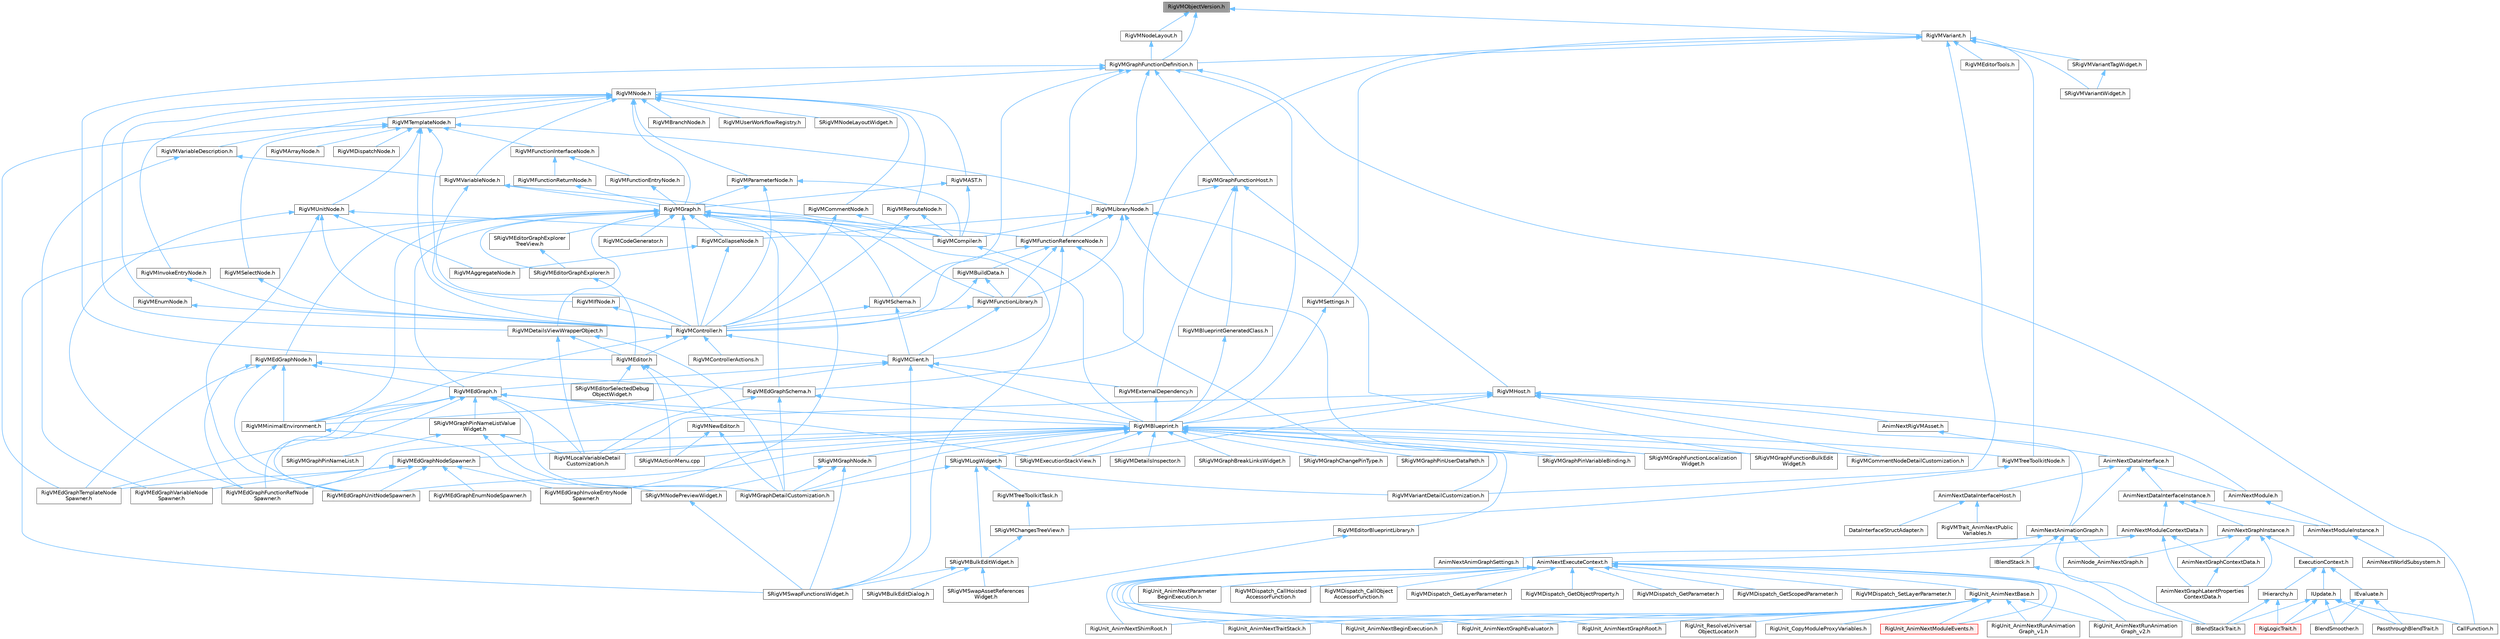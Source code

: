 digraph "RigVMObjectVersion.h"
{
 // INTERACTIVE_SVG=YES
 // LATEX_PDF_SIZE
  bgcolor="transparent";
  edge [fontname=Helvetica,fontsize=10,labelfontname=Helvetica,labelfontsize=10];
  node [fontname=Helvetica,fontsize=10,shape=box,height=0.2,width=0.4];
  Node1 [id="Node000001",label="RigVMObjectVersion.h",height=0.2,width=0.4,color="gray40", fillcolor="grey60", style="filled", fontcolor="black",tooltip=" "];
  Node1 -> Node2 [id="edge1_Node000001_Node000002",dir="back",color="steelblue1",style="solid",tooltip=" "];
  Node2 [id="Node000002",label="RigVMGraphFunctionDefinition.h",height=0.2,width=0.4,color="grey40", fillcolor="white", style="filled",URL="$d1/db1/RigVMGraphFunctionDefinition_8h.html",tooltip=" "];
  Node2 -> Node3 [id="edge2_Node000002_Node000003",dir="back",color="steelblue1",style="solid",tooltip=" "];
  Node3 [id="Node000003",label="CallFunction.h",height=0.2,width=0.4,color="grey40", fillcolor="white", style="filled",URL="$d0/dcd/CallFunction_8h.html",tooltip=" "];
  Node2 -> Node4 [id="edge3_Node000002_Node000004",dir="back",color="steelblue1",style="solid",tooltip=" "];
  Node4 [id="Node000004",label="RigVMBlueprint.h",height=0.2,width=0.4,color="grey40", fillcolor="white", style="filled",URL="$df/d44/RigVMBlueprint_8h.html",tooltip=" "];
  Node4 -> Node5 [id="edge4_Node000004_Node000005",dir="back",color="steelblue1",style="solid",tooltip=" "];
  Node5 [id="Node000005",label="RigVMCommentNodeDetailCustomization.h",height=0.2,width=0.4,color="grey40", fillcolor="white", style="filled",URL="$de/ddb/RigVMCommentNodeDetailCustomization_8h.html",tooltip=" "];
  Node4 -> Node6 [id="edge5_Node000004_Node000006",dir="back",color="steelblue1",style="solid",tooltip=" "];
  Node6 [id="Node000006",label="RigVMEdGraphFunctionRefNode\lSpawner.h",height=0.2,width=0.4,color="grey40", fillcolor="white", style="filled",URL="$d3/d16/RigVMEdGraphFunctionRefNodeSpawner_8h.html",tooltip=" "];
  Node4 -> Node7 [id="edge6_Node000004_Node000007",dir="back",color="steelblue1",style="solid",tooltip=" "];
  Node7 [id="Node000007",label="RigVMEdGraphNodeSpawner.h",height=0.2,width=0.4,color="grey40", fillcolor="white", style="filled",URL="$d4/d8b/RigVMEdGraphNodeSpawner_8h.html",tooltip=" "];
  Node7 -> Node8 [id="edge7_Node000007_Node000008",dir="back",color="steelblue1",style="solid",tooltip=" "];
  Node8 [id="Node000008",label="RigVMEdGraphEnumNodeSpawner.h",height=0.2,width=0.4,color="grey40", fillcolor="white", style="filled",URL="$d3/dfd/RigVMEdGraphEnumNodeSpawner_8h.html",tooltip=" "];
  Node7 -> Node6 [id="edge8_Node000007_Node000006",dir="back",color="steelblue1",style="solid",tooltip=" "];
  Node7 -> Node9 [id="edge9_Node000007_Node000009",dir="back",color="steelblue1",style="solid",tooltip=" "];
  Node9 [id="Node000009",label="RigVMEdGraphInvokeEntryNode\lSpawner.h",height=0.2,width=0.4,color="grey40", fillcolor="white", style="filled",URL="$d9/de6/RigVMEdGraphInvokeEntryNodeSpawner_8h.html",tooltip=" "];
  Node7 -> Node10 [id="edge10_Node000007_Node000010",dir="back",color="steelblue1",style="solid",tooltip=" "];
  Node10 [id="Node000010",label="RigVMEdGraphTemplateNode\lSpawner.h",height=0.2,width=0.4,color="grey40", fillcolor="white", style="filled",URL="$d9/d6c/RigVMEdGraphTemplateNodeSpawner_8h.html",tooltip=" "];
  Node7 -> Node11 [id="edge11_Node000007_Node000011",dir="back",color="steelblue1",style="solid",tooltip=" "];
  Node11 [id="Node000011",label="RigVMEdGraphUnitNodeSpawner.h",height=0.2,width=0.4,color="grey40", fillcolor="white", style="filled",URL="$d3/d6b/RigVMEdGraphUnitNodeSpawner_8h.html",tooltip=" "];
  Node7 -> Node12 [id="edge12_Node000007_Node000012",dir="back",color="steelblue1",style="solid",tooltip=" "];
  Node12 [id="Node000012",label="RigVMEdGraphVariableNode\lSpawner.h",height=0.2,width=0.4,color="grey40", fillcolor="white", style="filled",URL="$d0/d83/RigVMEdGraphVariableNodeSpawner_8h.html",tooltip=" "];
  Node4 -> Node11 [id="edge13_Node000004_Node000011",dir="back",color="steelblue1",style="solid",tooltip=" "];
  Node4 -> Node13 [id="edge14_Node000004_Node000013",dir="back",color="steelblue1",style="solid",tooltip=" "];
  Node13 [id="Node000013",label="RigVMEditorBlueprintLibrary.h",height=0.2,width=0.4,color="grey40", fillcolor="white", style="filled",URL="$d9/d31/RigVMEditorBlueprintLibrary_8h.html",tooltip=" "];
  Node13 -> Node14 [id="edge15_Node000013_Node000014",dir="back",color="steelblue1",style="solid",tooltip=" "];
  Node14 [id="Node000014",label="SRigVMSwapAssetReferences\lWidget.h",height=0.2,width=0.4,color="grey40", fillcolor="white", style="filled",URL="$db/d3f/SRigVMSwapAssetReferencesWidget_8h.html",tooltip=" "];
  Node4 -> Node15 [id="edge16_Node000004_Node000015",dir="back",color="steelblue1",style="solid",tooltip=" "];
  Node15 [id="Node000015",label="RigVMGraphDetailCustomization.h",height=0.2,width=0.4,color="grey40", fillcolor="white", style="filled",URL="$da/d8c/RigVMGraphDetailCustomization_8h.html",tooltip=" "];
  Node4 -> Node16 [id="edge17_Node000004_Node000016",dir="back",color="steelblue1",style="solid",tooltip=" "];
  Node16 [id="Node000016",label="RigVMLocalVariableDetail\lCustomization.h",height=0.2,width=0.4,color="grey40", fillcolor="white", style="filled",URL="$de/de8/RigVMLocalVariableDetailCustomization_8h.html",tooltip=" "];
  Node4 -> Node17 [id="edge18_Node000004_Node000017",dir="back",color="steelblue1",style="solid",tooltip=" "];
  Node17 [id="Node000017",label="RigVMTreeToolkitNode.h",height=0.2,width=0.4,color="grey40", fillcolor="white", style="filled",URL="$dc/d84/RigVMTreeToolkitNode_8h.html",tooltip=" "];
  Node17 -> Node18 [id="edge19_Node000017_Node000018",dir="back",color="steelblue1",style="solid",tooltip=" "];
  Node18 [id="Node000018",label="SRigVMChangesTreeView.h",height=0.2,width=0.4,color="grey40", fillcolor="white", style="filled",URL="$dd/d83/SRigVMChangesTreeView_8h.html",tooltip=" "];
  Node18 -> Node19 [id="edge20_Node000018_Node000019",dir="back",color="steelblue1",style="solid",tooltip=" "];
  Node19 [id="Node000019",label="SRigVMBulkEditWidget.h",height=0.2,width=0.4,color="grey40", fillcolor="white", style="filled",URL="$d7/dab/SRigVMBulkEditWidget_8h.html",tooltip=" "];
  Node19 -> Node20 [id="edge21_Node000019_Node000020",dir="back",color="steelblue1",style="solid",tooltip=" "];
  Node20 [id="Node000020",label="SRigVMBulkEditDialog.h",height=0.2,width=0.4,color="grey40", fillcolor="white", style="filled",URL="$dd/d89/SRigVMBulkEditDialog_8h.html",tooltip=" "];
  Node19 -> Node14 [id="edge22_Node000019_Node000014",dir="back",color="steelblue1",style="solid",tooltip=" "];
  Node19 -> Node21 [id="edge23_Node000019_Node000021",dir="back",color="steelblue1",style="solid",tooltip=" "];
  Node21 [id="Node000021",label="SRigVMSwapFunctionsWidget.h",height=0.2,width=0.4,color="grey40", fillcolor="white", style="filled",URL="$d0/da2/SRigVMSwapFunctionsWidget_8h.html",tooltip=" "];
  Node4 -> Node22 [id="edge24_Node000004_Node000022",dir="back",color="steelblue1",style="solid",tooltip=" "];
  Node22 [id="Node000022",label="RigVMVariantDetailCustomization.h",height=0.2,width=0.4,color="grey40", fillcolor="white", style="filled",URL="$d2/db8/RigVMVariantDetailCustomization_8h.html",tooltip=" "];
  Node4 -> Node23 [id="edge25_Node000004_Node000023",dir="back",color="steelblue1",style="solid",tooltip=" "];
  Node23 [id="Node000023",label="SRigVMActionMenu.cpp",height=0.2,width=0.4,color="grey40", fillcolor="white", style="filled",URL="$dc/d4c/SRigVMActionMenu_8cpp.html",tooltip=" "];
  Node4 -> Node24 [id="edge26_Node000004_Node000024",dir="back",color="steelblue1",style="solid",tooltip=" "];
  Node24 [id="Node000024",label="SRigVMDetailsInspector.h",height=0.2,width=0.4,color="grey40", fillcolor="white", style="filled",URL="$df/dfb/SRigVMDetailsInspector_8h.html",tooltip=" "];
  Node4 -> Node25 [id="edge27_Node000004_Node000025",dir="back",color="steelblue1",style="solid",tooltip=" "];
  Node25 [id="Node000025",label="SRigVMExecutionStackView.h",height=0.2,width=0.4,color="grey40", fillcolor="white", style="filled",URL="$d9/d2b/SRigVMExecutionStackView_8h.html",tooltip=" "];
  Node4 -> Node26 [id="edge28_Node000004_Node000026",dir="back",color="steelblue1",style="solid",tooltip=" "];
  Node26 [id="Node000026",label="SRigVMGraphBreakLinksWidget.h",height=0.2,width=0.4,color="grey40", fillcolor="white", style="filled",URL="$d8/d4a/SRigVMGraphBreakLinksWidget_8h.html",tooltip=" "];
  Node4 -> Node27 [id="edge29_Node000004_Node000027",dir="back",color="steelblue1",style="solid",tooltip=" "];
  Node27 [id="Node000027",label="SRigVMGraphChangePinType.h",height=0.2,width=0.4,color="grey40", fillcolor="white", style="filled",URL="$d4/da7/SRigVMGraphChangePinType_8h.html",tooltip=" "];
  Node4 -> Node28 [id="edge30_Node000004_Node000028",dir="back",color="steelblue1",style="solid",tooltip=" "];
  Node28 [id="Node000028",label="SRigVMGraphFunctionBulkEdit\lWidget.h",height=0.2,width=0.4,color="grey40", fillcolor="white", style="filled",URL="$db/dbf/SRigVMGraphFunctionBulkEditWidget_8h.html",tooltip=" "];
  Node4 -> Node29 [id="edge31_Node000004_Node000029",dir="back",color="steelblue1",style="solid",tooltip=" "];
  Node29 [id="Node000029",label="SRigVMGraphFunctionLocalization\lWidget.h",height=0.2,width=0.4,color="grey40", fillcolor="white", style="filled",URL="$dd/d59/SRigVMGraphFunctionLocalizationWidget_8h.html",tooltip=" "];
  Node4 -> Node30 [id="edge32_Node000004_Node000030",dir="back",color="steelblue1",style="solid",tooltip=" "];
  Node30 [id="Node000030",label="SRigVMGraphNode.h",height=0.2,width=0.4,color="grey40", fillcolor="white", style="filled",URL="$d0/d1e/SRigVMGraphNode_8h.html",tooltip=" "];
  Node30 -> Node15 [id="edge33_Node000030_Node000015",dir="back",color="steelblue1",style="solid",tooltip=" "];
  Node30 -> Node31 [id="edge34_Node000030_Node000031",dir="back",color="steelblue1",style="solid",tooltip=" "];
  Node31 [id="Node000031",label="SRigVMNodePreviewWidget.h",height=0.2,width=0.4,color="grey40", fillcolor="white", style="filled",URL="$d5/d72/SRigVMNodePreviewWidget_8h.html",tooltip=" "];
  Node31 -> Node21 [id="edge35_Node000031_Node000021",dir="back",color="steelblue1",style="solid",tooltip=" "];
  Node30 -> Node21 [id="edge36_Node000030_Node000021",dir="back",color="steelblue1",style="solid",tooltip=" "];
  Node4 -> Node32 [id="edge37_Node000004_Node000032",dir="back",color="steelblue1",style="solid",tooltip=" "];
  Node32 [id="Node000032",label="SRigVMGraphPinUserDataPath.h",height=0.2,width=0.4,color="grey40", fillcolor="white", style="filled",URL="$d5/d31/SRigVMGraphPinUserDataPath_8h.html",tooltip=" "];
  Node4 -> Node33 [id="edge38_Node000004_Node000033",dir="back",color="steelblue1",style="solid",tooltip=" "];
  Node33 [id="Node000033",label="SRigVMGraphPinVariableBinding.h",height=0.2,width=0.4,color="grey40", fillcolor="white", style="filled",URL="$db/dca/SRigVMGraphPinVariableBinding_8h.html",tooltip=" "];
  Node4 -> Node34 [id="edge39_Node000004_Node000034",dir="back",color="steelblue1",style="solid",tooltip=" "];
  Node34 [id="Node000034",label="SRigVMLogWidget.h",height=0.2,width=0.4,color="grey40", fillcolor="white", style="filled",URL="$d9/dab/SRigVMLogWidget_8h.html",tooltip=" "];
  Node34 -> Node15 [id="edge40_Node000034_Node000015",dir="back",color="steelblue1",style="solid",tooltip=" "];
  Node34 -> Node35 [id="edge41_Node000034_Node000035",dir="back",color="steelblue1",style="solid",tooltip=" "];
  Node35 [id="Node000035",label="RigVMTreeToolkitTask.h",height=0.2,width=0.4,color="grey40", fillcolor="white", style="filled",URL="$d1/dd5/RigVMTreeToolkitTask_8h.html",tooltip=" "];
  Node35 -> Node18 [id="edge42_Node000035_Node000018",dir="back",color="steelblue1",style="solid",tooltip=" "];
  Node34 -> Node22 [id="edge43_Node000034_Node000022",dir="back",color="steelblue1",style="solid",tooltip=" "];
  Node34 -> Node19 [id="edge44_Node000034_Node000019",dir="back",color="steelblue1",style="solid",tooltip=" "];
  Node2 -> Node36 [id="edge45_Node000002_Node000036",dir="back",color="steelblue1",style="solid",tooltip=" "];
  Node36 [id="Node000036",label="RigVMEditor.h",height=0.2,width=0.4,color="grey40", fillcolor="white", style="filled",URL="$d3/d13/RigVMEditor_8h.html",tooltip=" "];
  Node36 -> Node37 [id="edge46_Node000036_Node000037",dir="back",color="steelblue1",style="solid",tooltip=" "];
  Node37 [id="Node000037",label="RigVMNewEditor.h",height=0.2,width=0.4,color="grey40", fillcolor="white", style="filled",URL="$df/dd1/RigVMNewEditor_8h.html",tooltip=" "];
  Node37 -> Node15 [id="edge47_Node000037_Node000015",dir="back",color="steelblue1",style="solid",tooltip=" "];
  Node37 -> Node23 [id="edge48_Node000037_Node000023",dir="back",color="steelblue1",style="solid",tooltip=" "];
  Node36 -> Node23 [id="edge49_Node000036_Node000023",dir="back",color="steelblue1",style="solid",tooltip=" "];
  Node36 -> Node38 [id="edge50_Node000036_Node000038",dir="back",color="steelblue1",style="solid",tooltip=" "];
  Node38 [id="Node000038",label="SRigVMEditorSelectedDebug\lObjectWidget.h",height=0.2,width=0.4,color="grey40", fillcolor="white", style="filled",URL="$d9/dcd/SRigVMEditorSelectedDebugObjectWidget_8h.html",tooltip=" "];
  Node2 -> Node39 [id="edge51_Node000002_Node000039",dir="back",color="steelblue1",style="solid",tooltip=" "];
  Node39 [id="Node000039",label="RigVMFunctionReferenceNode.h",height=0.2,width=0.4,color="grey40", fillcolor="white", style="filled",URL="$d8/dae/RigVMFunctionReferenceNode_8h.html",tooltip=" "];
  Node39 -> Node40 [id="edge52_Node000039_Node000040",dir="back",color="steelblue1",style="solid",tooltip=" "];
  Node40 [id="Node000040",label="RigVMBuildData.h",height=0.2,width=0.4,color="grey40", fillcolor="white", style="filled",URL="$df/d5a/RigVMBuildData_8h.html",tooltip=" "];
  Node40 -> Node41 [id="edge53_Node000040_Node000041",dir="back",color="steelblue1",style="solid",tooltip=" "];
  Node41 [id="Node000041",label="RigVMController.h",height=0.2,width=0.4,color="grey40", fillcolor="white", style="filled",URL="$da/d1e/RigVMController_8h.html",tooltip=" "];
  Node41 -> Node42 [id="edge54_Node000041_Node000042",dir="back",color="steelblue1",style="solid",tooltip=" "];
  Node42 [id="Node000042",label="RigVMClient.h",height=0.2,width=0.4,color="grey40", fillcolor="white", style="filled",URL="$db/d93/RigVMClient_8h.html",tooltip=" "];
  Node42 -> Node4 [id="edge55_Node000042_Node000004",dir="back",color="steelblue1",style="solid",tooltip=" "];
  Node42 -> Node43 [id="edge56_Node000042_Node000043",dir="back",color="steelblue1",style="solid",tooltip=" "];
  Node43 [id="Node000043",label="RigVMEdGraph.h",height=0.2,width=0.4,color="grey40", fillcolor="white", style="filled",URL="$d9/d8c/RigVMEdGraph_8h.html",tooltip=" "];
  Node43 -> Node4 [id="edge57_Node000043_Node000004",dir="back",color="steelblue1",style="solid",tooltip=" "];
  Node43 -> Node6 [id="edge58_Node000043_Node000006",dir="back",color="steelblue1",style="solid",tooltip=" "];
  Node43 -> Node10 [id="edge59_Node000043_Node000010",dir="back",color="steelblue1",style="solid",tooltip=" "];
  Node43 -> Node11 [id="edge60_Node000043_Node000011",dir="back",color="steelblue1",style="solid",tooltip=" "];
  Node43 -> Node15 [id="edge61_Node000043_Node000015",dir="back",color="steelblue1",style="solid",tooltip=" "];
  Node43 -> Node16 [id="edge62_Node000043_Node000016",dir="back",color="steelblue1",style="solid",tooltip=" "];
  Node43 -> Node44 [id="edge63_Node000043_Node000044",dir="back",color="steelblue1",style="solid",tooltip=" "];
  Node44 [id="Node000044",label="RigVMMinimalEnvironment.h",height=0.2,width=0.4,color="grey40", fillcolor="white", style="filled",URL="$d4/d4a/RigVMMinimalEnvironment_8h.html",tooltip=" "];
  Node44 -> Node31 [id="edge64_Node000044_Node000031",dir="back",color="steelblue1",style="solid",tooltip=" "];
  Node43 -> Node25 [id="edge65_Node000043_Node000025",dir="back",color="steelblue1",style="solid",tooltip=" "];
  Node43 -> Node45 [id="edge66_Node000043_Node000045",dir="back",color="steelblue1",style="solid",tooltip=" "];
  Node45 [id="Node000045",label="SRigVMGraphPinNameListValue\lWidget.h",height=0.2,width=0.4,color="grey40", fillcolor="white", style="filled",URL="$dc/dac/SRigVMGraphPinNameListValueWidget_8h.html",tooltip=" "];
  Node45 -> Node15 [id="edge67_Node000045_Node000015",dir="back",color="steelblue1",style="solid",tooltip=" "];
  Node45 -> Node16 [id="edge68_Node000045_Node000016",dir="back",color="steelblue1",style="solid",tooltip=" "];
  Node45 -> Node46 [id="edge69_Node000045_Node000046",dir="back",color="steelblue1",style="solid",tooltip=" "];
  Node46 [id="Node000046",label="SRigVMGraphPinNameList.h",height=0.2,width=0.4,color="grey40", fillcolor="white", style="filled",URL="$d7/dfc/SRigVMGraphPinNameList_8h.html",tooltip=" "];
  Node42 -> Node47 [id="edge70_Node000042_Node000047",dir="back",color="steelblue1",style="solid",tooltip=" "];
  Node47 [id="Node000047",label="RigVMExternalDependency.h",height=0.2,width=0.4,color="grey40", fillcolor="white", style="filled",URL="$d2/d83/RigVMExternalDependency_8h.html",tooltip=" "];
  Node47 -> Node4 [id="edge71_Node000047_Node000004",dir="back",color="steelblue1",style="solid",tooltip=" "];
  Node42 -> Node44 [id="edge72_Node000042_Node000044",dir="back",color="steelblue1",style="solid",tooltip=" "];
  Node42 -> Node21 [id="edge73_Node000042_Node000021",dir="back",color="steelblue1",style="solid",tooltip=" "];
  Node41 -> Node48 [id="edge74_Node000041_Node000048",dir="back",color="steelblue1",style="solid",tooltip=" "];
  Node48 [id="Node000048",label="RigVMControllerActions.h",height=0.2,width=0.4,color="grey40", fillcolor="white", style="filled",URL="$d3/dc4/RigVMControllerActions_8h.html",tooltip=" "];
  Node41 -> Node36 [id="edge75_Node000041_Node000036",dir="back",color="steelblue1",style="solid",tooltip=" "];
  Node41 -> Node44 [id="edge76_Node000041_Node000044",dir="back",color="steelblue1",style="solid",tooltip=" "];
  Node40 -> Node49 [id="edge77_Node000040_Node000049",dir="back",color="steelblue1",style="solid",tooltip=" "];
  Node49 [id="Node000049",label="RigVMFunctionLibrary.h",height=0.2,width=0.4,color="grey40", fillcolor="white", style="filled",URL="$da/d39/RigVMFunctionLibrary_8h.html",tooltip=" "];
  Node49 -> Node42 [id="edge78_Node000049_Node000042",dir="back",color="steelblue1",style="solid",tooltip=" "];
  Node49 -> Node41 [id="edge79_Node000049_Node000041",dir="back",color="steelblue1",style="solid",tooltip=" "];
  Node39 -> Node41 [id="edge80_Node000039_Node000041",dir="back",color="steelblue1",style="solid",tooltip=" "];
  Node39 -> Node49 [id="edge81_Node000039_Node000049",dir="back",color="steelblue1",style="solid",tooltip=" "];
  Node39 -> Node33 [id="edge82_Node000039_Node000033",dir="back",color="steelblue1",style="solid",tooltip=" "];
  Node39 -> Node21 [id="edge83_Node000039_Node000021",dir="back",color="steelblue1",style="solid",tooltip=" "];
  Node2 -> Node50 [id="edge84_Node000002_Node000050",dir="back",color="steelblue1",style="solid",tooltip=" "];
  Node50 [id="Node000050",label="RigVMGraphFunctionHost.h",height=0.2,width=0.4,color="grey40", fillcolor="white", style="filled",URL="$d9/dd3/RigVMGraphFunctionHost_8h.html",tooltip=" "];
  Node50 -> Node51 [id="edge85_Node000050_Node000051",dir="back",color="steelblue1",style="solid",tooltip=" "];
  Node51 [id="Node000051",label="RigVMBlueprintGeneratedClass.h",height=0.2,width=0.4,color="grey40", fillcolor="white", style="filled",URL="$d4/dec/RigVMBlueprintGeneratedClass_8h.html",tooltip=" "];
  Node51 -> Node4 [id="edge86_Node000051_Node000004",dir="back",color="steelblue1",style="solid",tooltip=" "];
  Node50 -> Node47 [id="edge87_Node000050_Node000047",dir="back",color="steelblue1",style="solid",tooltip=" "];
  Node50 -> Node52 [id="edge88_Node000050_Node000052",dir="back",color="steelblue1",style="solid",tooltip=" "];
  Node52 [id="Node000052",label="RigVMHost.h",height=0.2,width=0.4,color="grey40", fillcolor="white", style="filled",URL="$d5/d04/RigVMHost_8h.html",tooltip=" "];
  Node52 -> Node53 [id="edge89_Node000052_Node000053",dir="back",color="steelblue1",style="solid",tooltip=" "];
  Node53 [id="Node000053",label="AnimNextAnimationGraph.h",height=0.2,width=0.4,color="grey40", fillcolor="white", style="filled",URL="$d4/dc3/AnimNextAnimationGraph_8h.html",tooltip=" "];
  Node53 -> Node54 [id="edge90_Node000053_Node000054",dir="back",color="steelblue1",style="solid",tooltip=" "];
  Node54 [id="Node000054",label="AnimNextAnimGraphSettings.h",height=0.2,width=0.4,color="grey40", fillcolor="white", style="filled",URL="$d9/da8/AnimNextAnimGraphSettings_8h.html",tooltip=" "];
  Node53 -> Node55 [id="edge91_Node000053_Node000055",dir="back",color="steelblue1",style="solid",tooltip=" "];
  Node55 [id="Node000055",label="AnimNode_AnimNextGraph.h",height=0.2,width=0.4,color="grey40", fillcolor="white", style="filled",URL="$d5/d20/AnimNode__AnimNextGraph_8h.html",tooltip=" "];
  Node53 -> Node56 [id="edge92_Node000053_Node000056",dir="back",color="steelblue1",style="solid",tooltip=" "];
  Node56 [id="Node000056",label="BlendStackTrait.h",height=0.2,width=0.4,color="grey40", fillcolor="white", style="filled",URL="$dd/dc9/BlendStackTrait_8h.html",tooltip=" "];
  Node53 -> Node57 [id="edge93_Node000053_Node000057",dir="back",color="steelblue1",style="solid",tooltip=" "];
  Node57 [id="Node000057",label="IBlendStack.h",height=0.2,width=0.4,color="grey40", fillcolor="white", style="filled",URL="$df/d73/IBlendStack_8h.html",tooltip=" "];
  Node57 -> Node56 [id="edge94_Node000057_Node000056",dir="back",color="steelblue1",style="solid",tooltip=" "];
  Node52 -> Node58 [id="edge95_Node000052_Node000058",dir="back",color="steelblue1",style="solid",tooltip=" "];
  Node58 [id="Node000058",label="AnimNextModule.h",height=0.2,width=0.4,color="grey40", fillcolor="white", style="filled",URL="$d1/dac/AnimNextModule_8h.html",tooltip=" "];
  Node58 -> Node59 [id="edge96_Node000058_Node000059",dir="back",color="steelblue1",style="solid",tooltip=" "];
  Node59 [id="Node000059",label="AnimNextModuleInstance.h",height=0.2,width=0.4,color="grey40", fillcolor="white", style="filled",URL="$d7/dbe/AnimNextModuleInstance_8h.html",tooltip=" "];
  Node59 -> Node60 [id="edge97_Node000059_Node000060",dir="back",color="steelblue1",style="solid",tooltip=" "];
  Node60 [id="Node000060",label="AnimNextWorldSubsystem.h",height=0.2,width=0.4,color="grey40", fillcolor="white", style="filled",URL="$df/d2f/AnimNextWorldSubsystem_8h.html",tooltip=" "];
  Node52 -> Node61 [id="edge98_Node000052_Node000061",dir="back",color="steelblue1",style="solid",tooltip=" "];
  Node61 [id="Node000061",label="AnimNextRigVMAsset.h",height=0.2,width=0.4,color="grey40", fillcolor="white", style="filled",URL="$d8/d0c/AnimNextRigVMAsset_8h.html",tooltip=" "];
  Node61 -> Node62 [id="edge99_Node000061_Node000062",dir="back",color="steelblue1",style="solid",tooltip=" "];
  Node62 [id="Node000062",label="AnimNextDataInterface.h",height=0.2,width=0.4,color="grey40", fillcolor="white", style="filled",URL="$d6/d96/AnimNextDataInterface_8h.html",tooltip=" "];
  Node62 -> Node53 [id="edge100_Node000062_Node000053",dir="back",color="steelblue1",style="solid",tooltip=" "];
  Node62 -> Node63 [id="edge101_Node000062_Node000063",dir="back",color="steelblue1",style="solid",tooltip=" "];
  Node63 [id="Node000063",label="AnimNextDataInterfaceHost.h",height=0.2,width=0.4,color="grey40", fillcolor="white", style="filled",URL="$d8/d6b/AnimNextDataInterfaceHost_8h.html",tooltip=" "];
  Node63 -> Node64 [id="edge102_Node000063_Node000064",dir="back",color="steelblue1",style="solid",tooltip=" "];
  Node64 [id="Node000064",label="DataInterfaceStructAdapter.h",height=0.2,width=0.4,color="grey40", fillcolor="white", style="filled",URL="$d9/ded/DataInterfaceStructAdapter_8h.html",tooltip=" "];
  Node63 -> Node65 [id="edge103_Node000063_Node000065",dir="back",color="steelblue1",style="solid",tooltip=" "];
  Node65 [id="Node000065",label="RigVMTrait_AnimNextPublic\lVariables.h",height=0.2,width=0.4,color="grey40", fillcolor="white", style="filled",URL="$d8/d5a/RigVMTrait__AnimNextPublicVariables_8h.html",tooltip=" "];
  Node62 -> Node66 [id="edge104_Node000062_Node000066",dir="back",color="steelblue1",style="solid",tooltip=" "];
  Node66 [id="Node000066",label="AnimNextDataInterfaceInstance.h",height=0.2,width=0.4,color="grey40", fillcolor="white", style="filled",URL="$d4/dc0/AnimNextDataInterfaceInstance_8h.html",tooltip=" "];
  Node66 -> Node67 [id="edge105_Node000066_Node000067",dir="back",color="steelblue1",style="solid",tooltip=" "];
  Node67 [id="Node000067",label="AnimNextGraphInstance.h",height=0.2,width=0.4,color="grey40", fillcolor="white", style="filled",URL="$df/d5e/AnimNextGraphInstance_8h.html",tooltip=" "];
  Node67 -> Node68 [id="edge106_Node000067_Node000068",dir="back",color="steelblue1",style="solid",tooltip=" "];
  Node68 [id="Node000068",label="AnimNextGraphContextData.h",height=0.2,width=0.4,color="grey40", fillcolor="white", style="filled",URL="$d6/d0a/AnimNextGraphContextData_8h.html",tooltip=" "];
  Node68 -> Node69 [id="edge107_Node000068_Node000069",dir="back",color="steelblue1",style="solid",tooltip=" "];
  Node69 [id="Node000069",label="AnimNextGraphLatentProperties\lContextData.h",height=0.2,width=0.4,color="grey40", fillcolor="white", style="filled",URL="$da/d49/AnimNextGraphLatentPropertiesContextData_8h.html",tooltip=" "];
  Node67 -> Node69 [id="edge108_Node000067_Node000069",dir="back",color="steelblue1",style="solid",tooltip=" "];
  Node67 -> Node55 [id="edge109_Node000067_Node000055",dir="back",color="steelblue1",style="solid",tooltip=" "];
  Node67 -> Node70 [id="edge110_Node000067_Node000070",dir="back",color="steelblue1",style="solid",tooltip=" "];
  Node70 [id="Node000070",label="ExecutionContext.h",height=0.2,width=0.4,color="grey40", fillcolor="white", style="filled",URL="$d2/da1/ExecutionContext_8h.html",tooltip=" "];
  Node70 -> Node71 [id="edge111_Node000070_Node000071",dir="back",color="steelblue1",style="solid",tooltip=" "];
  Node71 [id="Node000071",label="IEvaluate.h",height=0.2,width=0.4,color="grey40", fillcolor="white", style="filled",URL="$d8/d35/IEvaluate_8h.html",tooltip=" "];
  Node71 -> Node72 [id="edge112_Node000071_Node000072",dir="back",color="steelblue1",style="solid",tooltip=" "];
  Node72 [id="Node000072",label="BlendSmoother.h",height=0.2,width=0.4,color="grey40", fillcolor="white", style="filled",URL="$d8/d3e/BlendSmoother_8h.html",tooltip=" "];
  Node71 -> Node73 [id="edge113_Node000071_Node000073",dir="back",color="steelblue1",style="solid",tooltip=" "];
  Node73 [id="Node000073",label="PassthroughBlendTrait.h",height=0.2,width=0.4,color="grey40", fillcolor="white", style="filled",URL="$d7/d0b/PassthroughBlendTrait_8h.html",tooltip=" "];
  Node71 -> Node74 [id="edge114_Node000071_Node000074",dir="back",color="steelblue1",style="solid",tooltip=" "];
  Node74 [id="Node000074",label="RigLogicTrait.h",height=0.2,width=0.4,color="red", fillcolor="#FFF0F0", style="filled",URL="$d7/dfd/RigLogicTrait_8h.html",tooltip=" "];
  Node70 -> Node76 [id="edge115_Node000070_Node000076",dir="back",color="steelblue1",style="solid",tooltip=" "];
  Node76 [id="Node000076",label="IHierarchy.h",height=0.2,width=0.4,color="grey40", fillcolor="white", style="filled",URL="$d6/d76/IHierarchy_8h.html",tooltip=" "];
  Node76 -> Node56 [id="edge116_Node000076_Node000056",dir="back",color="steelblue1",style="solid",tooltip=" "];
  Node76 -> Node74 [id="edge117_Node000076_Node000074",dir="back",color="steelblue1",style="solid",tooltip=" "];
  Node70 -> Node77 [id="edge118_Node000070_Node000077",dir="back",color="steelblue1",style="solid",tooltip=" "];
  Node77 [id="Node000077",label="IUpdate.h",height=0.2,width=0.4,color="grey40", fillcolor="white", style="filled",URL="$d9/d18/IUpdate_8h.html",tooltip=" "];
  Node77 -> Node72 [id="edge119_Node000077_Node000072",dir="back",color="steelblue1",style="solid",tooltip=" "];
  Node77 -> Node56 [id="edge120_Node000077_Node000056",dir="back",color="steelblue1",style="solid",tooltip=" "];
  Node77 -> Node3 [id="edge121_Node000077_Node000003",dir="back",color="steelblue1",style="solid",tooltip=" "];
  Node77 -> Node73 [id="edge122_Node000077_Node000073",dir="back",color="steelblue1",style="solid",tooltip=" "];
  Node77 -> Node74 [id="edge123_Node000077_Node000074",dir="back",color="steelblue1",style="solid",tooltip=" "];
  Node66 -> Node78 [id="edge124_Node000066_Node000078",dir="back",color="steelblue1",style="solid",tooltip=" "];
  Node78 [id="Node000078",label="AnimNextModuleContextData.h",height=0.2,width=0.4,color="grey40", fillcolor="white", style="filled",URL="$d8/d3c/AnimNextModuleContextData_8h.html",tooltip=" "];
  Node78 -> Node79 [id="edge125_Node000078_Node000079",dir="back",color="steelblue1",style="solid",tooltip=" "];
  Node79 [id="Node000079",label="AnimNextExecuteContext.h",height=0.2,width=0.4,color="grey40", fillcolor="white", style="filled",URL="$de/da5/AnimNextExecuteContext_8h.html",tooltip=" "];
  Node79 -> Node80 [id="edge126_Node000079_Node000080",dir="back",color="steelblue1",style="solid",tooltip=" "];
  Node80 [id="Node000080",label="RigUnit_AnimNextBase.h",height=0.2,width=0.4,color="grey40", fillcolor="white", style="filled",URL="$df/d32/RigUnit__AnimNextBase_8h.html",tooltip=" "];
  Node80 -> Node81 [id="edge127_Node000080_Node000081",dir="back",color="steelblue1",style="solid",tooltip=" "];
  Node81 [id="Node000081",label="RigUnit_AnimNextBeginExecution.h",height=0.2,width=0.4,color="grey40", fillcolor="white", style="filled",URL="$df/d5a/RigUnit__AnimNextBeginExecution_8h.html",tooltip=" "];
  Node80 -> Node82 [id="edge128_Node000080_Node000082",dir="back",color="steelblue1",style="solid",tooltip=" "];
  Node82 [id="Node000082",label="RigUnit_AnimNextGraphEvaluator.h",height=0.2,width=0.4,color="grey40", fillcolor="white", style="filled",URL="$db/dea/RigUnit__AnimNextGraphEvaluator_8h.html",tooltip=" "];
  Node80 -> Node83 [id="edge129_Node000080_Node000083",dir="back",color="steelblue1",style="solid",tooltip=" "];
  Node83 [id="Node000083",label="RigUnit_AnimNextGraphRoot.h",height=0.2,width=0.4,color="grey40", fillcolor="white", style="filled",URL="$db/db2/RigUnit__AnimNextGraphRoot_8h.html",tooltip=" "];
  Node80 -> Node84 [id="edge130_Node000080_Node000084",dir="back",color="steelblue1",style="solid",tooltip=" "];
  Node84 [id="Node000084",label="RigUnit_AnimNextModuleEvents.h",height=0.2,width=0.4,color="red", fillcolor="#FFF0F0", style="filled",URL="$db/d6a/RigUnit__AnimNextModuleEvents_8h.html",tooltip=" "];
  Node80 -> Node86 [id="edge131_Node000080_Node000086",dir="back",color="steelblue1",style="solid",tooltip=" "];
  Node86 [id="Node000086",label="RigUnit_AnimNextRunAnimation\lGraph_v1.h",height=0.2,width=0.4,color="grey40", fillcolor="white", style="filled",URL="$d1/df7/RigUnit__AnimNextRunAnimationGraph__v1_8h.html",tooltip=" "];
  Node80 -> Node87 [id="edge132_Node000080_Node000087",dir="back",color="steelblue1",style="solid",tooltip=" "];
  Node87 [id="Node000087",label="RigUnit_AnimNextRunAnimation\lGraph_v2.h",height=0.2,width=0.4,color="grey40", fillcolor="white", style="filled",URL="$d6/d84/RigUnit__AnimNextRunAnimationGraph__v2_8h.html",tooltip=" "];
  Node80 -> Node88 [id="edge133_Node000080_Node000088",dir="back",color="steelblue1",style="solid",tooltip=" "];
  Node88 [id="Node000088",label="RigUnit_AnimNextShimRoot.h",height=0.2,width=0.4,color="grey40", fillcolor="white", style="filled",URL="$de/d67/RigUnit__AnimNextShimRoot_8h.html",tooltip=" "];
  Node80 -> Node89 [id="edge134_Node000080_Node000089",dir="back",color="steelblue1",style="solid",tooltip=" "];
  Node89 [id="Node000089",label="RigUnit_AnimNextTraitStack.h",height=0.2,width=0.4,color="grey40", fillcolor="white", style="filled",URL="$d0/d14/RigUnit__AnimNextTraitStack_8h.html",tooltip=" "];
  Node80 -> Node90 [id="edge135_Node000080_Node000090",dir="back",color="steelblue1",style="solid",tooltip=" "];
  Node90 [id="Node000090",label="RigUnit_CopyModuleProxyVariables.h",height=0.2,width=0.4,color="grey40", fillcolor="white", style="filled",URL="$d8/d2f/RigUnit__CopyModuleProxyVariables_8h.html",tooltip=" "];
  Node80 -> Node91 [id="edge136_Node000080_Node000091",dir="back",color="steelblue1",style="solid",tooltip=" "];
  Node91 [id="Node000091",label="RigUnit_ResolveUniversal\lObjectLocator.h",height=0.2,width=0.4,color="grey40", fillcolor="white", style="filled",URL="$d2/d10/RigUnit__ResolveUniversalObjectLocator_8h.html",tooltip=" "];
  Node79 -> Node81 [id="edge137_Node000079_Node000081",dir="back",color="steelblue1",style="solid",tooltip=" "];
  Node79 -> Node82 [id="edge138_Node000079_Node000082",dir="back",color="steelblue1",style="solid",tooltip=" "];
  Node79 -> Node83 [id="edge139_Node000079_Node000083",dir="back",color="steelblue1",style="solid",tooltip=" "];
  Node79 -> Node84 [id="edge140_Node000079_Node000084",dir="back",color="steelblue1",style="solid",tooltip=" "];
  Node79 -> Node92 [id="edge141_Node000079_Node000092",dir="back",color="steelblue1",style="solid",tooltip=" "];
  Node92 [id="Node000092",label="RigUnit_AnimNextParameter\lBeginExecution.h",height=0.2,width=0.4,color="grey40", fillcolor="white", style="filled",URL="$df/d50/RigUnit__AnimNextParameterBeginExecution_8h.html",tooltip=" "];
  Node79 -> Node86 [id="edge142_Node000079_Node000086",dir="back",color="steelblue1",style="solid",tooltip=" "];
  Node79 -> Node87 [id="edge143_Node000079_Node000087",dir="back",color="steelblue1",style="solid",tooltip=" "];
  Node79 -> Node88 [id="edge144_Node000079_Node000088",dir="back",color="steelblue1",style="solid",tooltip=" "];
  Node79 -> Node89 [id="edge145_Node000079_Node000089",dir="back",color="steelblue1",style="solid",tooltip=" "];
  Node79 -> Node93 [id="edge146_Node000079_Node000093",dir="back",color="steelblue1",style="solid",tooltip=" "];
  Node93 [id="Node000093",label="RigVMDispatch_CallHoisted\lAccessorFunction.h",height=0.2,width=0.4,color="grey40", fillcolor="white", style="filled",URL="$d1/d9e/RigVMDispatch__CallHoistedAccessorFunction_8h.html",tooltip=" "];
  Node79 -> Node94 [id="edge147_Node000079_Node000094",dir="back",color="steelblue1",style="solid",tooltip=" "];
  Node94 [id="Node000094",label="RigVMDispatch_CallObject\lAccessorFunction.h",height=0.2,width=0.4,color="grey40", fillcolor="white", style="filled",URL="$de/da6/RigVMDispatch__CallObjectAccessorFunction_8h.html",tooltip=" "];
  Node79 -> Node95 [id="edge148_Node000079_Node000095",dir="back",color="steelblue1",style="solid",tooltip=" "];
  Node95 [id="Node000095",label="RigVMDispatch_GetLayerParameter.h",height=0.2,width=0.4,color="grey40", fillcolor="white", style="filled",URL="$d1/dad/RigVMDispatch__GetLayerParameter_8h.html",tooltip=" "];
  Node79 -> Node96 [id="edge149_Node000079_Node000096",dir="back",color="steelblue1",style="solid",tooltip=" "];
  Node96 [id="Node000096",label="RigVMDispatch_GetObjectProperty.h",height=0.2,width=0.4,color="grey40", fillcolor="white", style="filled",URL="$d3/d6d/RigVMDispatch__GetObjectProperty_8h.html",tooltip=" "];
  Node79 -> Node97 [id="edge150_Node000079_Node000097",dir="back",color="steelblue1",style="solid",tooltip=" "];
  Node97 [id="Node000097",label="RigVMDispatch_GetParameter.h",height=0.2,width=0.4,color="grey40", fillcolor="white", style="filled",URL="$dd/d34/RigVMDispatch__GetParameter_8h.html",tooltip=" "];
  Node79 -> Node98 [id="edge151_Node000079_Node000098",dir="back",color="steelblue1",style="solid",tooltip=" "];
  Node98 [id="Node000098",label="RigVMDispatch_GetScopedParameter.h",height=0.2,width=0.4,color="grey40", fillcolor="white", style="filled",URL="$d0/dc7/RigVMDispatch__GetScopedParameter_8h.html",tooltip=" "];
  Node79 -> Node99 [id="edge152_Node000079_Node000099",dir="back",color="steelblue1",style="solid",tooltip=" "];
  Node99 [id="Node000099",label="RigVMDispatch_SetLayerParameter.h",height=0.2,width=0.4,color="grey40", fillcolor="white", style="filled",URL="$d8/de9/RigVMDispatch__SetLayerParameter_8h.html",tooltip=" "];
  Node78 -> Node68 [id="edge153_Node000078_Node000068",dir="back",color="steelblue1",style="solid",tooltip=" "];
  Node78 -> Node69 [id="edge154_Node000078_Node000069",dir="back",color="steelblue1",style="solid",tooltip=" "];
  Node66 -> Node59 [id="edge155_Node000066_Node000059",dir="back",color="steelblue1",style="solid",tooltip=" "];
  Node62 -> Node58 [id="edge156_Node000062_Node000058",dir="back",color="steelblue1",style="solid",tooltip=" "];
  Node52 -> Node4 [id="edge157_Node000052_Node000004",dir="back",color="steelblue1",style="solid",tooltip=" "];
  Node52 -> Node5 [id="edge158_Node000052_Node000005",dir="back",color="steelblue1",style="solid",tooltip=" "];
  Node52 -> Node16 [id="edge159_Node000052_Node000016",dir="back",color="steelblue1",style="solid",tooltip=" "];
  Node52 -> Node25 [id="edge160_Node000052_Node000025",dir="back",color="steelblue1",style="solid",tooltip=" "];
  Node50 -> Node100 [id="edge161_Node000050_Node000100",dir="back",color="steelblue1",style="solid",tooltip=" "];
  Node100 [id="Node000100",label="RigVMLibraryNode.h",height=0.2,width=0.4,color="grey40", fillcolor="white", style="filled",URL="$d5/dfd/RigVMLibraryNode_8h.html",tooltip=" "];
  Node100 -> Node101 [id="edge162_Node000100_Node000101",dir="back",color="steelblue1",style="solid",tooltip=" "];
  Node101 [id="Node000101",label="RigVMCollapseNode.h",height=0.2,width=0.4,color="grey40", fillcolor="white", style="filled",URL="$d1/d95/RigVMCollapseNode_8h.html",tooltip=" "];
  Node101 -> Node102 [id="edge163_Node000101_Node000102",dir="back",color="steelblue1",style="solid",tooltip=" "];
  Node102 [id="Node000102",label="RigVMAggregateNode.h",height=0.2,width=0.4,color="grey40", fillcolor="white", style="filled",URL="$d7/d89/RigVMAggregateNode_8h.html",tooltip=" "];
  Node101 -> Node41 [id="edge164_Node000101_Node000041",dir="back",color="steelblue1",style="solid",tooltip=" "];
  Node100 -> Node103 [id="edge165_Node000100_Node000103",dir="back",color="steelblue1",style="solid",tooltip=" "];
  Node103 [id="Node000103",label="RigVMCompiler.h",height=0.2,width=0.4,color="grey40", fillcolor="white", style="filled",URL="$d7/d63/RigVMCompiler_8h.html",tooltip=" "];
  Node103 -> Node4 [id="edge166_Node000103_Node000004",dir="back",color="steelblue1",style="solid",tooltip=" "];
  Node100 -> Node49 [id="edge167_Node000100_Node000049",dir="back",color="steelblue1",style="solid",tooltip=" "];
  Node100 -> Node39 [id="edge168_Node000100_Node000039",dir="back",color="steelblue1",style="solid",tooltip=" "];
  Node100 -> Node28 [id="edge169_Node000100_Node000028",dir="back",color="steelblue1",style="solid",tooltip=" "];
  Node100 -> Node29 [id="edge170_Node000100_Node000029",dir="back",color="steelblue1",style="solid",tooltip=" "];
  Node2 -> Node100 [id="edge171_Node000002_Node000100",dir="back",color="steelblue1",style="solid",tooltip=" "];
  Node2 -> Node104 [id="edge172_Node000002_Node000104",dir="back",color="steelblue1",style="solid",tooltip=" "];
  Node104 [id="Node000104",label="RigVMNode.h",height=0.2,width=0.4,color="grey40", fillcolor="white", style="filled",URL="$df/d31/RigVMNode_8h.html",tooltip=" "];
  Node104 -> Node105 [id="edge173_Node000104_Node000105",dir="back",color="steelblue1",style="solid",tooltip=" "];
  Node105 [id="Node000105",label="RigVMAST.h",height=0.2,width=0.4,color="grey40", fillcolor="white", style="filled",URL="$d9/d6d/RigVMAST_8h.html",tooltip=" "];
  Node105 -> Node103 [id="edge174_Node000105_Node000103",dir="back",color="steelblue1",style="solid",tooltip=" "];
  Node105 -> Node106 [id="edge175_Node000105_Node000106",dir="back",color="steelblue1",style="solid",tooltip=" "];
  Node106 [id="Node000106",label="RigVMGraph.h",height=0.2,width=0.4,color="grey40", fillcolor="white", style="filled",URL="$d7/dfd/RigVMGraph_8h.html",tooltip=" "];
  Node106 -> Node42 [id="edge176_Node000106_Node000042",dir="back",color="steelblue1",style="solid",tooltip=" "];
  Node106 -> Node107 [id="edge177_Node000106_Node000107",dir="back",color="steelblue1",style="solid",tooltip=" "];
  Node107 [id="Node000107",label="RigVMCodeGenerator.h",height=0.2,width=0.4,color="grey40", fillcolor="white", style="filled",URL="$d4/d2b/RigVMCodeGenerator_8h.html",tooltip=" "];
  Node106 -> Node101 [id="edge178_Node000106_Node000101",dir="back",color="steelblue1",style="solid",tooltip=" "];
  Node106 -> Node103 [id="edge179_Node000106_Node000103",dir="back",color="steelblue1",style="solid",tooltip=" "];
  Node106 -> Node41 [id="edge180_Node000106_Node000041",dir="back",color="steelblue1",style="solid",tooltip=" "];
  Node106 -> Node108 [id="edge181_Node000106_Node000108",dir="back",color="steelblue1",style="solid",tooltip=" "];
  Node108 [id="Node000108",label="RigVMDetailsViewWrapperObject.h",height=0.2,width=0.4,color="grey40", fillcolor="white", style="filled",URL="$dd/d41/RigVMDetailsViewWrapperObject_8h.html",tooltip=" "];
  Node108 -> Node36 [id="edge182_Node000108_Node000036",dir="back",color="steelblue1",style="solid",tooltip=" "];
  Node108 -> Node15 [id="edge183_Node000108_Node000015",dir="back",color="steelblue1",style="solid",tooltip=" "];
  Node108 -> Node16 [id="edge184_Node000108_Node000016",dir="back",color="steelblue1",style="solid",tooltip=" "];
  Node106 -> Node43 [id="edge185_Node000106_Node000043",dir="back",color="steelblue1",style="solid",tooltip=" "];
  Node106 -> Node9 [id="edge186_Node000106_Node000009",dir="back",color="steelblue1",style="solid",tooltip=" "];
  Node106 -> Node109 [id="edge187_Node000106_Node000109",dir="back",color="steelblue1",style="solid",tooltip=" "];
  Node109 [id="Node000109",label="RigVMEdGraphNode.h",height=0.2,width=0.4,color="grey40", fillcolor="white", style="filled",URL="$d8/dcd/RigVMEdGraphNode_8h.html",tooltip=" "];
  Node109 -> Node43 [id="edge188_Node000109_Node000043",dir="back",color="steelblue1",style="solid",tooltip=" "];
  Node109 -> Node6 [id="edge189_Node000109_Node000006",dir="back",color="steelblue1",style="solid",tooltip=" "];
  Node109 -> Node110 [id="edge190_Node000109_Node000110",dir="back",color="steelblue1",style="solid",tooltip=" "];
  Node110 [id="Node000110",label="RigVMEdGraphSchema.h",height=0.2,width=0.4,color="grey40", fillcolor="white", style="filled",URL="$dc/de3/RigVMEdGraphSchema_8h.html",tooltip=" "];
  Node110 -> Node4 [id="edge191_Node000110_Node000004",dir="back",color="steelblue1",style="solid",tooltip=" "];
  Node110 -> Node15 [id="edge192_Node000110_Node000015",dir="back",color="steelblue1",style="solid",tooltip=" "];
  Node110 -> Node16 [id="edge193_Node000110_Node000016",dir="back",color="steelblue1",style="solid",tooltip=" "];
  Node109 -> Node10 [id="edge194_Node000109_Node000010",dir="back",color="steelblue1",style="solid",tooltip=" "];
  Node109 -> Node11 [id="edge195_Node000109_Node000011",dir="back",color="steelblue1",style="solid",tooltip=" "];
  Node109 -> Node44 [id="edge196_Node000109_Node000044",dir="back",color="steelblue1",style="solid",tooltip=" "];
  Node106 -> Node110 [id="edge197_Node000106_Node000110",dir="back",color="steelblue1",style="solid",tooltip=" "];
  Node106 -> Node49 [id="edge198_Node000106_Node000049",dir="back",color="steelblue1",style="solid",tooltip=" "];
  Node106 -> Node39 [id="edge199_Node000106_Node000039",dir="back",color="steelblue1",style="solid",tooltip=" "];
  Node106 -> Node44 [id="edge200_Node000106_Node000044",dir="back",color="steelblue1",style="solid",tooltip=" "];
  Node106 -> Node111 [id="edge201_Node000106_Node000111",dir="back",color="steelblue1",style="solid",tooltip=" "];
  Node111 [id="Node000111",label="RigVMSchema.h",height=0.2,width=0.4,color="grey40", fillcolor="white", style="filled",URL="$d7/dc2/RigVMSchema_8h.html",tooltip=" "];
  Node111 -> Node42 [id="edge202_Node000111_Node000042",dir="back",color="steelblue1",style="solid",tooltip=" "];
  Node111 -> Node41 [id="edge203_Node000111_Node000041",dir="back",color="steelblue1",style="solid",tooltip=" "];
  Node106 -> Node112 [id="edge204_Node000106_Node000112",dir="back",color="steelblue1",style="solid",tooltip=" "];
  Node112 [id="Node000112",label="SRigVMEditorGraphExplorer.h",height=0.2,width=0.4,color="grey40", fillcolor="white", style="filled",URL="$db/d11/SRigVMEditorGraphExplorer_8h.html",tooltip=" "];
  Node112 -> Node36 [id="edge205_Node000112_Node000036",dir="back",color="steelblue1",style="solid",tooltip=" "];
  Node106 -> Node113 [id="edge206_Node000106_Node000113",dir="back",color="steelblue1",style="solid",tooltip=" "];
  Node113 [id="Node000113",label="SRigVMEditorGraphExplorer\lTreeView.h",height=0.2,width=0.4,color="grey40", fillcolor="white", style="filled",URL="$d8/d43/SRigVMEditorGraphExplorerTreeView_8h.html",tooltip=" "];
  Node113 -> Node112 [id="edge207_Node000113_Node000112",dir="back",color="steelblue1",style="solid",tooltip=" "];
  Node106 -> Node21 [id="edge208_Node000106_Node000021",dir="back",color="steelblue1",style="solid",tooltip=" "];
  Node104 -> Node114 [id="edge209_Node000104_Node000114",dir="back",color="steelblue1",style="solid",tooltip=" "];
  Node114 [id="Node000114",label="RigVMBranchNode.h",height=0.2,width=0.4,color="grey40", fillcolor="white", style="filled",URL="$dc/d3b/RigVMBranchNode_8h.html",tooltip=" "];
  Node104 -> Node115 [id="edge210_Node000104_Node000115",dir="back",color="steelblue1",style="solid",tooltip=" "];
  Node115 [id="Node000115",label="RigVMCommentNode.h",height=0.2,width=0.4,color="grey40", fillcolor="white", style="filled",URL="$da/d66/RigVMCommentNode_8h.html",tooltip=" "];
  Node115 -> Node103 [id="edge211_Node000115_Node000103",dir="back",color="steelblue1",style="solid",tooltip=" "];
  Node115 -> Node41 [id="edge212_Node000115_Node000041",dir="back",color="steelblue1",style="solid",tooltip=" "];
  Node104 -> Node108 [id="edge213_Node000104_Node000108",dir="back",color="steelblue1",style="solid",tooltip=" "];
  Node104 -> Node116 [id="edge214_Node000104_Node000116",dir="back",color="steelblue1",style="solid",tooltip=" "];
  Node116 [id="Node000116",label="RigVMEnumNode.h",height=0.2,width=0.4,color="grey40", fillcolor="white", style="filled",URL="$d8/d16/RigVMEnumNode_8h.html",tooltip=" "];
  Node116 -> Node41 [id="edge215_Node000116_Node000041",dir="back",color="steelblue1",style="solid",tooltip=" "];
  Node104 -> Node106 [id="edge216_Node000104_Node000106",dir="back",color="steelblue1",style="solid",tooltip=" "];
  Node104 -> Node117 [id="edge217_Node000104_Node000117",dir="back",color="steelblue1",style="solid",tooltip=" "];
  Node117 [id="Node000117",label="RigVMInvokeEntryNode.h",height=0.2,width=0.4,color="grey40", fillcolor="white", style="filled",URL="$de/ddf/RigVMInvokeEntryNode_8h.html",tooltip=" "];
  Node117 -> Node41 [id="edge218_Node000117_Node000041",dir="back",color="steelblue1",style="solid",tooltip=" "];
  Node104 -> Node118 [id="edge219_Node000104_Node000118",dir="back",color="steelblue1",style="solid",tooltip=" "];
  Node118 [id="Node000118",label="RigVMParameterNode.h",height=0.2,width=0.4,color="grey40", fillcolor="white", style="filled",URL="$dd/dfd/RigVMParameterNode_8h.html",tooltip=" "];
  Node118 -> Node103 [id="edge220_Node000118_Node000103",dir="back",color="steelblue1",style="solid",tooltip=" "];
  Node118 -> Node41 [id="edge221_Node000118_Node000041",dir="back",color="steelblue1",style="solid",tooltip=" "];
  Node118 -> Node106 [id="edge222_Node000118_Node000106",dir="back",color="steelblue1",style="solid",tooltip=" "];
  Node104 -> Node119 [id="edge223_Node000104_Node000119",dir="back",color="steelblue1",style="solid",tooltip=" "];
  Node119 [id="Node000119",label="RigVMRerouteNode.h",height=0.2,width=0.4,color="grey40", fillcolor="white", style="filled",URL="$d7/dd8/RigVMRerouteNode_8h.html",tooltip=" "];
  Node119 -> Node103 [id="edge224_Node000119_Node000103",dir="back",color="steelblue1",style="solid",tooltip=" "];
  Node119 -> Node41 [id="edge225_Node000119_Node000041",dir="back",color="steelblue1",style="solid",tooltip=" "];
  Node104 -> Node120 [id="edge226_Node000104_Node000120",dir="back",color="steelblue1",style="solid",tooltip=" "];
  Node120 [id="Node000120",label="RigVMTemplateNode.h",height=0.2,width=0.4,color="grey40", fillcolor="white", style="filled",URL="$d3/d3f/RigVMTemplateNode_8h.html",tooltip=" "];
  Node120 -> Node121 [id="edge227_Node000120_Node000121",dir="back",color="steelblue1",style="solid",tooltip=" "];
  Node121 [id="Node000121",label="RigVMArrayNode.h",height=0.2,width=0.4,color="grey40", fillcolor="white", style="filled",URL="$dd/d66/RigVMArrayNode_8h.html",tooltip=" "];
  Node120 -> Node41 [id="edge228_Node000120_Node000041",dir="back",color="steelblue1",style="solid",tooltip=" "];
  Node120 -> Node122 [id="edge229_Node000120_Node000122",dir="back",color="steelblue1",style="solid",tooltip=" "];
  Node122 [id="Node000122",label="RigVMDispatchNode.h",height=0.2,width=0.4,color="grey40", fillcolor="white", style="filled",URL="$dc/d91/RigVMDispatchNode_8h.html",tooltip=" "];
  Node120 -> Node10 [id="edge230_Node000120_Node000010",dir="back",color="steelblue1",style="solid",tooltip=" "];
  Node120 -> Node123 [id="edge231_Node000120_Node000123",dir="back",color="steelblue1",style="solid",tooltip=" "];
  Node123 [id="Node000123",label="RigVMFunctionInterfaceNode.h",height=0.2,width=0.4,color="grey40", fillcolor="white", style="filled",URL="$dd/d44/RigVMFunctionInterfaceNode_8h.html",tooltip=" "];
  Node123 -> Node124 [id="edge232_Node000123_Node000124",dir="back",color="steelblue1",style="solid",tooltip=" "];
  Node124 [id="Node000124",label="RigVMFunctionEntryNode.h",height=0.2,width=0.4,color="grey40", fillcolor="white", style="filled",URL="$d1/de8/RigVMFunctionEntryNode_8h.html",tooltip=" "];
  Node124 -> Node106 [id="edge233_Node000124_Node000106",dir="back",color="steelblue1",style="solid",tooltip=" "];
  Node123 -> Node125 [id="edge234_Node000123_Node000125",dir="back",color="steelblue1",style="solid",tooltip=" "];
  Node125 [id="Node000125",label="RigVMFunctionReturnNode.h",height=0.2,width=0.4,color="grey40", fillcolor="white", style="filled",URL="$d6/dc6/RigVMFunctionReturnNode_8h.html",tooltip=" "];
  Node125 -> Node106 [id="edge235_Node000125_Node000106",dir="back",color="steelblue1",style="solid",tooltip=" "];
  Node120 -> Node126 [id="edge236_Node000120_Node000126",dir="back",color="steelblue1",style="solid",tooltip=" "];
  Node126 [id="Node000126",label="RigVMIfNode.h",height=0.2,width=0.4,color="grey40", fillcolor="white", style="filled",URL="$d6/d0c/RigVMIfNode_8h.html",tooltip=" "];
  Node126 -> Node41 [id="edge237_Node000126_Node000041",dir="back",color="steelblue1",style="solid",tooltip=" "];
  Node120 -> Node100 [id="edge238_Node000120_Node000100",dir="back",color="steelblue1",style="solid",tooltip=" "];
  Node120 -> Node127 [id="edge239_Node000120_Node000127",dir="back",color="steelblue1",style="solid",tooltip=" "];
  Node127 [id="Node000127",label="RigVMSelectNode.h",height=0.2,width=0.4,color="grey40", fillcolor="white", style="filled",URL="$d0/db0/RigVMSelectNode_8h.html",tooltip=" "];
  Node127 -> Node41 [id="edge240_Node000127_Node000041",dir="back",color="steelblue1",style="solid",tooltip=" "];
  Node120 -> Node128 [id="edge241_Node000120_Node000128",dir="back",color="steelblue1",style="solid",tooltip=" "];
  Node128 [id="Node000128",label="RigVMUnitNode.h",height=0.2,width=0.4,color="grey40", fillcolor="white", style="filled",URL="$d1/dbc/RigVMUnitNode_8h.html",tooltip=" "];
  Node128 -> Node102 [id="edge242_Node000128_Node000102",dir="back",color="steelblue1",style="solid",tooltip=" "];
  Node128 -> Node103 [id="edge243_Node000128_Node000103",dir="back",color="steelblue1",style="solid",tooltip=" "];
  Node128 -> Node41 [id="edge244_Node000128_Node000041",dir="back",color="steelblue1",style="solid",tooltip=" "];
  Node128 -> Node6 [id="edge245_Node000128_Node000006",dir="back",color="steelblue1",style="solid",tooltip=" "];
  Node128 -> Node11 [id="edge246_Node000128_Node000011",dir="back",color="steelblue1",style="solid",tooltip=" "];
  Node104 -> Node129 [id="edge247_Node000104_Node000129",dir="back",color="steelblue1",style="solid",tooltip=" "];
  Node129 [id="Node000129",label="RigVMUserWorkflowRegistry.h",height=0.2,width=0.4,color="grey40", fillcolor="white", style="filled",URL="$da/d27/RigVMUserWorkflowRegistry_8h.html",tooltip=" "];
  Node104 -> Node130 [id="edge248_Node000104_Node000130",dir="back",color="steelblue1",style="solid",tooltip=" "];
  Node130 [id="Node000130",label="RigVMVariableDescription.h",height=0.2,width=0.4,color="grey40", fillcolor="white", style="filled",URL="$d8/dd8/RigVMVariableDescription_8h.html",tooltip=" "];
  Node130 -> Node12 [id="edge249_Node000130_Node000012",dir="back",color="steelblue1",style="solid",tooltip=" "];
  Node130 -> Node131 [id="edge250_Node000130_Node000131",dir="back",color="steelblue1",style="solid",tooltip=" "];
  Node131 [id="Node000131",label="RigVMVariableNode.h",height=0.2,width=0.4,color="grey40", fillcolor="white", style="filled",URL="$d0/dc6/RigVMVariableNode_8h.html",tooltip=" "];
  Node131 -> Node103 [id="edge251_Node000131_Node000103",dir="back",color="steelblue1",style="solid",tooltip=" "];
  Node131 -> Node41 [id="edge252_Node000131_Node000041",dir="back",color="steelblue1",style="solid",tooltip=" "];
  Node131 -> Node106 [id="edge253_Node000131_Node000106",dir="back",color="steelblue1",style="solid",tooltip=" "];
  Node104 -> Node131 [id="edge254_Node000104_Node000131",dir="back",color="steelblue1",style="solid",tooltip=" "];
  Node104 -> Node132 [id="edge255_Node000104_Node000132",dir="back",color="steelblue1",style="solid",tooltip=" "];
  Node132 [id="Node000132",label="SRigVMNodeLayoutWidget.h",height=0.2,width=0.4,color="grey40", fillcolor="white", style="filled",URL="$dc/da9/SRigVMNodeLayoutWidget_8h.html",tooltip=" "];
  Node2 -> Node111 [id="edge256_Node000002_Node000111",dir="back",color="steelblue1",style="solid",tooltip=" "];
  Node1 -> Node133 [id="edge257_Node000001_Node000133",dir="back",color="steelblue1",style="solid",tooltip=" "];
  Node133 [id="Node000133",label="RigVMNodeLayout.h",height=0.2,width=0.4,color="grey40", fillcolor="white", style="filled",URL="$dd/d3b/RigVMNodeLayout_8h.html",tooltip=" "];
  Node133 -> Node2 [id="edge258_Node000133_Node000002",dir="back",color="steelblue1",style="solid",tooltip=" "];
  Node1 -> Node134 [id="edge259_Node000001_Node000134",dir="back",color="steelblue1",style="solid",tooltip=" "];
  Node134 [id="Node000134",label="RigVMVariant.h",height=0.2,width=0.4,color="grey40", fillcolor="white", style="filled",URL="$d5/d03/RigVMVariant_8h.html",tooltip=" "];
  Node134 -> Node110 [id="edge260_Node000134_Node000110",dir="back",color="steelblue1",style="solid",tooltip=" "];
  Node134 -> Node135 [id="edge261_Node000134_Node000135",dir="back",color="steelblue1",style="solid",tooltip=" "];
  Node135 [id="Node000135",label="RigVMEditorTools.h",height=0.2,width=0.4,color="grey40", fillcolor="white", style="filled",URL="$d5/ddd/RigVMEditorTools_8h.html",tooltip=" "];
  Node134 -> Node2 [id="edge262_Node000134_Node000002",dir="back",color="steelblue1",style="solid",tooltip=" "];
  Node134 -> Node136 [id="edge263_Node000134_Node000136",dir="back",color="steelblue1",style="solid",tooltip=" "];
  Node136 [id="Node000136",label="RigVMSettings.h",height=0.2,width=0.4,color="grey40", fillcolor="white", style="filled",URL="$d6/dd7/RigVMSettings_8h.html",tooltip=" "];
  Node136 -> Node4 [id="edge264_Node000136_Node000004",dir="back",color="steelblue1",style="solid",tooltip=" "];
  Node134 -> Node17 [id="edge265_Node000134_Node000017",dir="back",color="steelblue1",style="solid",tooltip=" "];
  Node134 -> Node22 [id="edge266_Node000134_Node000022",dir="back",color="steelblue1",style="solid",tooltip=" "];
  Node134 -> Node137 [id="edge267_Node000134_Node000137",dir="back",color="steelblue1",style="solid",tooltip=" "];
  Node137 [id="Node000137",label="SRigVMVariantTagWidget.h",height=0.2,width=0.4,color="grey40", fillcolor="white", style="filled",URL="$d4/d38/SRigVMVariantTagWidget_8h.html",tooltip=" "];
  Node137 -> Node138 [id="edge268_Node000137_Node000138",dir="back",color="steelblue1",style="solid",tooltip=" "];
  Node138 [id="Node000138",label="SRigVMVariantWidget.h",height=0.2,width=0.4,color="grey40", fillcolor="white", style="filled",URL="$d5/d61/SRigVMVariantWidget_8h.html",tooltip=" "];
  Node134 -> Node138 [id="edge269_Node000134_Node000138",dir="back",color="steelblue1",style="solid",tooltip=" "];
}
